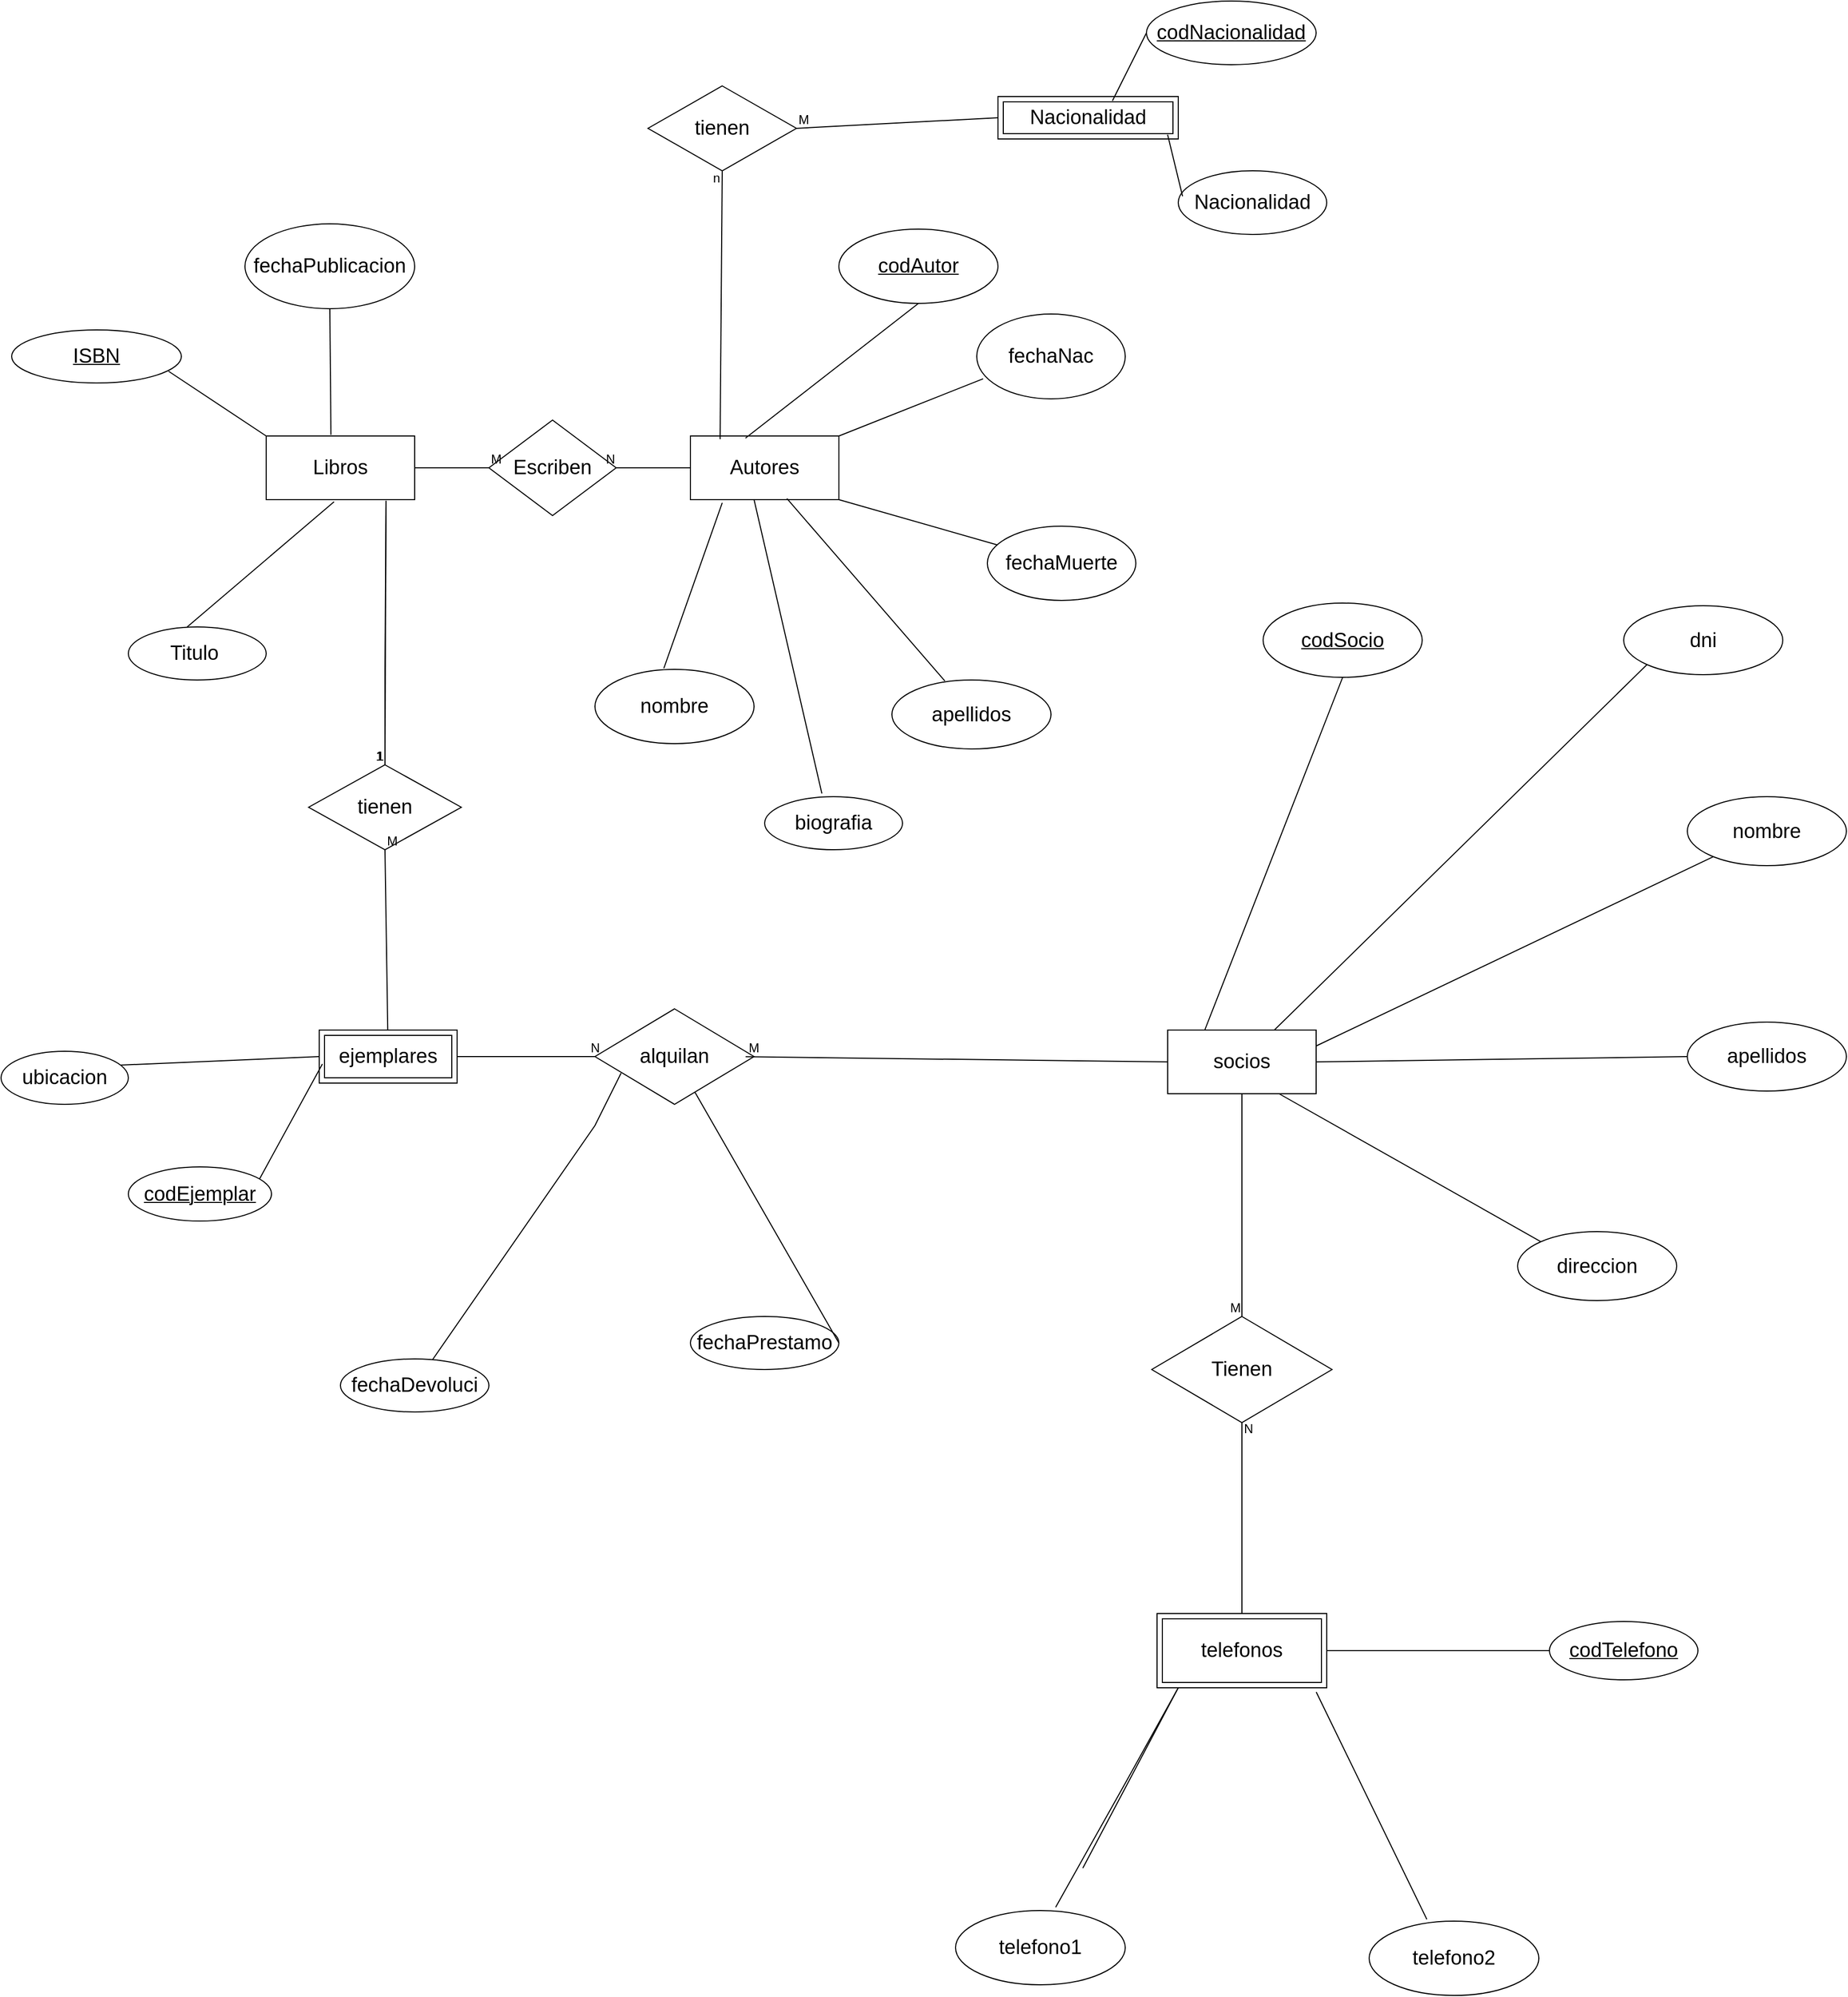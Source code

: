 <mxfile version="25.0.3">
  <diagram name="Página-1" id="U6rAgnEGUWr6FVdCBFBB">
    <mxGraphModel dx="1093" dy="927" grid="1" gridSize="10" guides="1" tooltips="1" connect="1" arrows="1" fold="1" page="1" pageScale="1" pageWidth="827" pageHeight="1169" math="0" shadow="0">
      <root>
        <mxCell id="0" />
        <mxCell id="1" parent="0" />
        <mxCell id="E2-PqrP5FAS56MEpSENr-1" value="Libros" style="whiteSpace=wrap;html=1;align=center;fontSize=19;" vertex="1" parent="1">
          <mxGeometry x="310" y="430" width="140" height="60" as="geometry" />
        </mxCell>
        <mxCell id="E2-PqrP5FAS56MEpSENr-3" value="Titulo&amp;nbsp;" style="ellipse;whiteSpace=wrap;html=1;align=center;fontSize=19;" vertex="1" parent="1">
          <mxGeometry x="180" y="610" width="130" height="50" as="geometry" />
        </mxCell>
        <mxCell id="E2-PqrP5FAS56MEpSENr-5" value="fechaPublicacion" style="ellipse;whiteSpace=wrap;html=1;align=center;fontSize=19;" vertex="1" parent="1">
          <mxGeometry x="290" y="230" width="160" height="80" as="geometry" />
        </mxCell>
        <mxCell id="E2-PqrP5FAS56MEpSENr-8" value="&lt;span style=&quot;font-size: 19px;&quot;&gt;ISBN&lt;/span&gt;" style="ellipse;whiteSpace=wrap;html=1;align=center;fontStyle=4;" vertex="1" parent="1">
          <mxGeometry x="70" y="330" width="160" height="50" as="geometry" />
        </mxCell>
        <mxCell id="E2-PqrP5FAS56MEpSENr-13" value="" style="endArrow=none;html=1;rounded=0;exitX=0.925;exitY=0.78;exitDx=0;exitDy=0;exitPerimeter=0;entryX=0;entryY=0;entryDx=0;entryDy=0;" edge="1" parent="1" source="E2-PqrP5FAS56MEpSENr-8" target="E2-PqrP5FAS56MEpSENr-1">
          <mxGeometry relative="1" as="geometry">
            <mxPoint x="300" y="500" as="sourcePoint" />
            <mxPoint x="460" y="500" as="targetPoint" />
          </mxGeometry>
        </mxCell>
        <mxCell id="E2-PqrP5FAS56MEpSENr-15" value="" style="endArrow=none;html=1;rounded=0;exitX=0.457;exitY=1.033;exitDx=0;exitDy=0;exitPerimeter=0;entryX=0.427;entryY=0;entryDx=0;entryDy=0;entryPerimeter=0;" edge="1" parent="1" source="E2-PqrP5FAS56MEpSENr-1" target="E2-PqrP5FAS56MEpSENr-3">
          <mxGeometry relative="1" as="geometry">
            <mxPoint x="380" y="615" as="sourcePoint" />
            <mxPoint x="540" y="615" as="targetPoint" />
          </mxGeometry>
        </mxCell>
        <mxCell id="E2-PqrP5FAS56MEpSENr-17" value="" style="endArrow=none;html=1;rounded=0;exitX=0.436;exitY=-0.017;exitDx=0;exitDy=0;exitPerimeter=0;entryX=0.5;entryY=1;entryDx=0;entryDy=0;" edge="1" parent="1" source="E2-PqrP5FAS56MEpSENr-1" target="E2-PqrP5FAS56MEpSENr-5">
          <mxGeometry relative="1" as="geometry">
            <mxPoint x="414" y="360" as="sourcePoint" />
            <mxPoint x="574" y="360" as="targetPoint" />
          </mxGeometry>
        </mxCell>
        <mxCell id="E2-PqrP5FAS56MEpSENr-18" value="&lt;font style=&quot;font-size: 19px;&quot;&gt;Autores&lt;/font&gt;" style="whiteSpace=wrap;html=1;align=center;" vertex="1" parent="1">
          <mxGeometry x="710" y="430" width="140" height="60" as="geometry" />
        </mxCell>
        <mxCell id="E2-PqrP5FAS56MEpSENr-19" value="codAutor" style="ellipse;whiteSpace=wrap;html=1;align=center;fontStyle=4;fontSize=19;" vertex="1" parent="1">
          <mxGeometry x="850" y="235" width="150" height="70" as="geometry" />
        </mxCell>
        <mxCell id="E2-PqrP5FAS56MEpSENr-20" value="nombre" style="ellipse;whiteSpace=wrap;html=1;align=center;fontSize=19;" vertex="1" parent="1">
          <mxGeometry x="620" y="650" width="150" height="70" as="geometry" />
        </mxCell>
        <mxCell id="E2-PqrP5FAS56MEpSENr-21" value="fechaMuerte" style="ellipse;whiteSpace=wrap;html=1;align=center;fontSize=19;" vertex="1" parent="1">
          <mxGeometry x="990" y="515" width="140" height="70" as="geometry" />
        </mxCell>
        <mxCell id="E2-PqrP5FAS56MEpSENr-22" value="fechaNac" style="ellipse;whiteSpace=wrap;html=1;align=center;fontSize=19;" vertex="1" parent="1">
          <mxGeometry x="980" y="315" width="140" height="80" as="geometry" />
        </mxCell>
        <mxCell id="E2-PqrP5FAS56MEpSENr-23" value="apellidos" style="ellipse;whiteSpace=wrap;html=1;align=center;fontSize=19;" vertex="1" parent="1">
          <mxGeometry x="900" y="660" width="150" height="65" as="geometry" />
        </mxCell>
        <mxCell id="E2-PqrP5FAS56MEpSENr-24" value="" style="endArrow=none;html=1;rounded=0;exitX=0.371;exitY=0.033;exitDx=0;exitDy=0;exitPerimeter=0;entryX=0.5;entryY=1;entryDx=0;entryDy=0;" edge="1" parent="1" source="E2-PqrP5FAS56MEpSENr-18" target="E2-PqrP5FAS56MEpSENr-19">
          <mxGeometry relative="1" as="geometry">
            <mxPoint x="770" y="500" as="sourcePoint" />
            <mxPoint x="930" y="500" as="targetPoint" />
          </mxGeometry>
        </mxCell>
        <mxCell id="E2-PqrP5FAS56MEpSENr-27" value="" style="endArrow=none;html=1;rounded=0;exitX=0.433;exitY=-0.014;exitDx=0;exitDy=0;exitPerimeter=0;" edge="1" parent="1" source="E2-PqrP5FAS56MEpSENr-20">
          <mxGeometry relative="1" as="geometry">
            <mxPoint x="667" y="584" as="sourcePoint" />
            <mxPoint x="740" y="493" as="targetPoint" />
            <Array as="points" />
          </mxGeometry>
        </mxCell>
        <mxCell id="E2-PqrP5FAS56MEpSENr-29" value="" style="endArrow=none;html=1;rounded=0;entryX=0.333;entryY=0.015;entryDx=0;entryDy=0;entryPerimeter=0;exitX=0.65;exitY=0.983;exitDx=0;exitDy=0;exitPerimeter=0;" edge="1" parent="1" source="E2-PqrP5FAS56MEpSENr-18" target="E2-PqrP5FAS56MEpSENr-23">
          <mxGeometry relative="1" as="geometry">
            <mxPoint x="770" y="614.5" as="sourcePoint" />
            <mxPoint x="930" y="614.5" as="targetPoint" />
            <Array as="points" />
          </mxGeometry>
        </mxCell>
        <mxCell id="E2-PqrP5FAS56MEpSENr-31" value="" style="endArrow=none;html=1;rounded=0;entryX=1;entryY=0;entryDx=0;entryDy=0;exitX=0.043;exitY=0.763;exitDx=0;exitDy=0;exitPerimeter=0;" edge="1" parent="1" source="E2-PqrP5FAS56MEpSENr-22" target="E2-PqrP5FAS56MEpSENr-18">
          <mxGeometry relative="1" as="geometry">
            <mxPoint x="986" y="376" as="sourcePoint" />
            <mxPoint x="850" y="430" as="targetPoint" />
            <Array as="points" />
          </mxGeometry>
        </mxCell>
        <mxCell id="E2-PqrP5FAS56MEpSENr-33" value="" style="endArrow=none;html=1;rounded=0;exitX=1;exitY=1;exitDx=0;exitDy=0;" edge="1" parent="1" source="E2-PqrP5FAS56MEpSENr-18" target="E2-PqrP5FAS56MEpSENr-21">
          <mxGeometry relative="1" as="geometry">
            <mxPoint x="770" y="500" as="sourcePoint" />
            <mxPoint x="930" y="500" as="targetPoint" />
          </mxGeometry>
        </mxCell>
        <mxCell id="E2-PqrP5FAS56MEpSENr-34" value="&lt;div&gt;&lt;font style=&quot;font-size: 19px;&quot;&gt;tienen&lt;/font&gt;&lt;/div&gt;" style="shape=rhombus;perimeter=rhombusPerimeter;whiteSpace=wrap;html=1;align=center;" vertex="1" parent="1">
          <mxGeometry x="670" y="100" width="140" height="80" as="geometry" />
        </mxCell>
        <mxCell id="E2-PqrP5FAS56MEpSENr-36" value="&lt;font style=&quot;font-size: 19px;&quot;&gt;Nacionalidad&lt;/font&gt;" style="shape=ext;margin=3;double=1;whiteSpace=wrap;html=1;align=center;" vertex="1" parent="1">
          <mxGeometry x="1000" y="110" width="170" height="40" as="geometry" />
        </mxCell>
        <mxCell id="E2-PqrP5FAS56MEpSENr-37" value="codNacionalidad" style="ellipse;whiteSpace=wrap;html=1;align=center;fontStyle=4;fontSize=19;" vertex="1" parent="1">
          <mxGeometry x="1140" y="20" width="160" height="60" as="geometry" />
        </mxCell>
        <mxCell id="E2-PqrP5FAS56MEpSENr-38" value="Nacionalidad" style="ellipse;whiteSpace=wrap;html=1;align=center;fontSize=19;" vertex="1" parent="1">
          <mxGeometry x="1170" y="180" width="140" height="60" as="geometry" />
        </mxCell>
        <mxCell id="E2-PqrP5FAS56MEpSENr-39" value="" style="endArrow=none;html=1;rounded=0;entryX=0.029;entryY=0.4;entryDx=0;entryDy=0;entryPerimeter=0;exitX=0.941;exitY=0.9;exitDx=0;exitDy=0;exitPerimeter=0;" edge="1" parent="1" source="E2-PqrP5FAS56MEpSENr-36" target="E2-PqrP5FAS56MEpSENr-38">
          <mxGeometry relative="1" as="geometry">
            <mxPoint x="770" y="390" as="sourcePoint" />
            <mxPoint x="930" y="390" as="targetPoint" />
          </mxGeometry>
        </mxCell>
        <mxCell id="E2-PqrP5FAS56MEpSENr-40" value="" style="endArrow=none;html=1;rounded=0;entryX=0;entryY=0.5;entryDx=0;entryDy=0;exitX=0.635;exitY=0.1;exitDx=0;exitDy=0;exitPerimeter=0;" edge="1" parent="1" source="E2-PqrP5FAS56MEpSENr-36" target="E2-PqrP5FAS56MEpSENr-37">
          <mxGeometry relative="1" as="geometry">
            <mxPoint x="770" y="390" as="sourcePoint" />
            <mxPoint x="930" y="390" as="targetPoint" />
          </mxGeometry>
        </mxCell>
        <mxCell id="E2-PqrP5FAS56MEpSENr-41" value="" style="endArrow=none;html=1;rounded=0;entryX=0.5;entryY=1;entryDx=0;entryDy=0;exitX=0.2;exitY=0.05;exitDx=0;exitDy=0;exitPerimeter=0;" edge="1" parent="1" source="E2-PqrP5FAS56MEpSENr-18" target="E2-PqrP5FAS56MEpSENr-34">
          <mxGeometry relative="1" as="geometry">
            <mxPoint x="770" y="390" as="sourcePoint" />
            <mxPoint x="930" y="390" as="targetPoint" />
          </mxGeometry>
        </mxCell>
        <mxCell id="E2-PqrP5FAS56MEpSENr-42" value="n" style="resizable=0;html=1;whiteSpace=wrap;align=right;verticalAlign=bottom;" connectable="0" vertex="1" parent="E2-PqrP5FAS56MEpSENr-41">
          <mxGeometry x="1" relative="1" as="geometry">
            <mxPoint y="15" as="offset" />
          </mxGeometry>
        </mxCell>
        <mxCell id="E2-PqrP5FAS56MEpSENr-43" value="" style="endArrow=none;html=1;rounded=0;exitX=1;exitY=0.5;exitDx=0;exitDy=0;entryX=0;entryY=0.5;entryDx=0;entryDy=0;" edge="1" parent="1" source="E2-PqrP5FAS56MEpSENr-34" target="E2-PqrP5FAS56MEpSENr-36">
          <mxGeometry relative="1" as="geometry">
            <mxPoint x="770" y="390" as="sourcePoint" />
            <mxPoint x="930" y="390" as="targetPoint" />
          </mxGeometry>
        </mxCell>
        <mxCell id="E2-PqrP5FAS56MEpSENr-44" value="M" style="resizable=0;html=1;whiteSpace=wrap;align=left;verticalAlign=bottom;" connectable="0" vertex="1" parent="E2-PqrP5FAS56MEpSENr-43">
          <mxGeometry x="-1" relative="1" as="geometry" />
        </mxCell>
        <mxCell id="E2-PqrP5FAS56MEpSENr-45" value="" style="resizable=0;html=1;whiteSpace=wrap;align=right;verticalAlign=bottom;" connectable="0" vertex="1" parent="E2-PqrP5FAS56MEpSENr-43">
          <mxGeometry x="1" relative="1" as="geometry" />
        </mxCell>
        <mxCell id="E2-PqrP5FAS56MEpSENr-47" value="biografia" style="ellipse;whiteSpace=wrap;html=1;align=center;fontSize=19;" vertex="1" parent="1">
          <mxGeometry x="780" y="770" width="130" height="50" as="geometry" />
        </mxCell>
        <mxCell id="E2-PqrP5FAS56MEpSENr-49" value="" style="endArrow=none;html=1;rounded=0;entryX=0.415;entryY=-0.06;entryDx=0;entryDy=0;entryPerimeter=0;" edge="1" parent="1" target="E2-PqrP5FAS56MEpSENr-47">
          <mxGeometry relative="1" as="geometry">
            <mxPoint x="770" y="490" as="sourcePoint" />
            <mxPoint x="930" y="490" as="targetPoint" />
          </mxGeometry>
        </mxCell>
        <mxCell id="E2-PqrP5FAS56MEpSENr-51" value="&lt;span style=&quot;font-size: 19px;&quot;&gt;tienen&lt;/span&gt;" style="shape=rhombus;perimeter=rhombusPerimeter;whiteSpace=wrap;html=1;align=center;" vertex="1" parent="1">
          <mxGeometry x="350" y="740" width="144" height="80" as="geometry" />
        </mxCell>
        <mxCell id="E2-PqrP5FAS56MEpSENr-53" value="" style="endArrow=none;html=1;rounded=0;entryX=0.5;entryY=0;entryDx=0;entryDy=0;exitX=0.807;exitY=1.017;exitDx=0;exitDy=0;exitPerimeter=0;" edge="1" parent="1" source="E2-PqrP5FAS56MEpSENr-1" target="E2-PqrP5FAS56MEpSENr-51">
          <mxGeometry relative="1" as="geometry">
            <mxPoint x="240" y="590" as="sourcePoint" />
            <mxPoint x="400" y="590" as="targetPoint" />
          </mxGeometry>
        </mxCell>
        <mxCell id="E2-PqrP5FAS56MEpSENr-54" value="1" style="resizable=0;html=1;whiteSpace=wrap;align=right;verticalAlign=bottom;" connectable="0" vertex="1" parent="E2-PqrP5FAS56MEpSENr-53">
          <mxGeometry x="1" relative="1" as="geometry" />
        </mxCell>
        <mxCell id="E2-PqrP5FAS56MEpSENr-55" value="" style="endArrow=none;html=1;rounded=0;exitX=0.5;exitY=1;exitDx=0;exitDy=0;" edge="1" parent="1" source="E2-PqrP5FAS56MEpSENr-51" target="E2-PqrP5FAS56MEpSENr-58">
          <mxGeometry relative="1" as="geometry">
            <mxPoint x="240" y="590" as="sourcePoint" />
            <mxPoint x="422" y="950" as="targetPoint" />
          </mxGeometry>
        </mxCell>
        <mxCell id="E2-PqrP5FAS56MEpSENr-56" value="M" style="resizable=0;html=1;whiteSpace=wrap;align=left;verticalAlign=bottom;" connectable="0" vertex="1" parent="E2-PqrP5FAS56MEpSENr-55">
          <mxGeometry x="-1" relative="1" as="geometry" />
        </mxCell>
        <mxCell id="E2-PqrP5FAS56MEpSENr-116" style="edgeStyle=orthogonalEdgeStyle;rounded=0;orthogonalLoop=1;jettySize=auto;html=1;exitX=0;exitY=0.25;exitDx=0;exitDy=0;" edge="1" parent="1" source="E2-PqrP5FAS56MEpSENr-58">
          <mxGeometry relative="1" as="geometry">
            <mxPoint x="359.941" y="1002.412" as="targetPoint" />
          </mxGeometry>
        </mxCell>
        <mxCell id="E2-PqrP5FAS56MEpSENr-58" value="&lt;span style=&quot;font-size: 19px;&quot;&gt;ejemplares&lt;/span&gt;" style="shape=ext;margin=3;double=1;whiteSpace=wrap;html=1;align=center;" vertex="1" parent="1">
          <mxGeometry x="360" y="990" width="130" height="50" as="geometry" />
        </mxCell>
        <mxCell id="E2-PqrP5FAS56MEpSENr-61" value="&lt;span style=&quot;font-size: 19px;&quot;&gt;codEjemplar&lt;/span&gt;" style="ellipse;whiteSpace=wrap;html=1;align=center;fontStyle=4;" vertex="1" parent="1">
          <mxGeometry x="180" y="1119" width="135" height="51" as="geometry" />
        </mxCell>
        <mxCell id="E2-PqrP5FAS56MEpSENr-62" value="" style="endArrow=none;html=1;rounded=0;exitX=0.917;exitY=0.22;exitDx=0;exitDy=0;exitPerimeter=0;entryX=0.023;entryY=0.64;entryDx=0;entryDy=0;entryPerimeter=0;" edge="1" parent="1" source="E2-PqrP5FAS56MEpSENr-61" target="E2-PqrP5FAS56MEpSENr-58">
          <mxGeometry relative="1" as="geometry">
            <mxPoint x="240" y="880" as="sourcePoint" />
            <mxPoint x="400" y="880" as="targetPoint" />
          </mxGeometry>
        </mxCell>
        <mxCell id="E2-PqrP5FAS56MEpSENr-63" value="fechaDevoluci" style="ellipse;whiteSpace=wrap;html=1;align=center;fontSize=19;" vertex="1" parent="1">
          <mxGeometry x="380" y="1300" width="140" height="50" as="geometry" />
        </mxCell>
        <mxCell id="E2-PqrP5FAS56MEpSENr-64" value="fechaPrestamo" style="ellipse;whiteSpace=wrap;html=1;align=center;fontSize=19;" vertex="1" parent="1">
          <mxGeometry x="710" y="1260" width="140" height="50" as="geometry" />
        </mxCell>
        <mxCell id="E2-PqrP5FAS56MEpSENr-65" value="ubicacion" style="ellipse;whiteSpace=wrap;html=1;align=center;fontSize=19;" vertex="1" parent="1">
          <mxGeometry x="60" y="1010" width="120" height="50" as="geometry" />
        </mxCell>
        <mxCell id="E2-PqrP5FAS56MEpSENr-66" value="" style="endArrow=none;html=1;rounded=0;entryX=0.164;entryY=0.674;entryDx=0;entryDy=0;entryPerimeter=0;" edge="1" parent="1" source="E2-PqrP5FAS56MEpSENr-63" target="E2-PqrP5FAS56MEpSENr-69">
          <mxGeometry relative="1" as="geometry">
            <mxPoint x="240" y="780" as="sourcePoint" />
            <mxPoint x="400" y="780" as="targetPoint" />
            <Array as="points">
              <mxPoint x="620" y="1080" />
            </Array>
          </mxGeometry>
        </mxCell>
        <mxCell id="E2-PqrP5FAS56MEpSENr-67" value="" style="endArrow=none;html=1;rounded=0;exitX=1;exitY=0.5;exitDx=0;exitDy=0;" edge="1" parent="1" source="E2-PqrP5FAS56MEpSENr-64" target="E2-PqrP5FAS56MEpSENr-69">
          <mxGeometry relative="1" as="geometry">
            <mxPoint x="240" y="780" as="sourcePoint" />
            <mxPoint x="400" y="780" as="targetPoint" />
          </mxGeometry>
        </mxCell>
        <mxCell id="E2-PqrP5FAS56MEpSENr-68" value="" style="endArrow=none;html=1;rounded=0;exitX=0.942;exitY=0.26;exitDx=0;exitDy=0;exitPerimeter=0;entryX=0;entryY=0.5;entryDx=0;entryDy=0;" edge="1" parent="1" source="E2-PqrP5FAS56MEpSENr-65" target="E2-PqrP5FAS56MEpSENr-58">
          <mxGeometry relative="1" as="geometry">
            <mxPoint x="240" y="780" as="sourcePoint" />
            <mxPoint x="400" y="780" as="targetPoint" />
          </mxGeometry>
        </mxCell>
        <mxCell id="E2-PqrP5FAS56MEpSENr-69" value="&lt;span style=&quot;font-size: 19px;&quot;&gt;alquilan&lt;/span&gt;" style="shape=rhombus;perimeter=rhombusPerimeter;whiteSpace=wrap;html=1;align=center;" vertex="1" parent="1">
          <mxGeometry x="620" y="970" width="150" height="90" as="geometry" />
        </mxCell>
        <mxCell id="E2-PqrP5FAS56MEpSENr-70" value="" style="endArrow=none;html=1;rounded=0;exitX=0;exitY=0.5;exitDx=0;exitDy=0;entryX=1;entryY=0.5;entryDx=0;entryDy=0;" edge="1" parent="1" source="E2-PqrP5FAS56MEpSENr-69" target="E2-PqrP5FAS56MEpSENr-58">
          <mxGeometry relative="1" as="geometry">
            <mxPoint x="520" y="810" as="sourcePoint" />
            <mxPoint x="523" y="980" as="targetPoint" />
          </mxGeometry>
        </mxCell>
        <mxCell id="E2-PqrP5FAS56MEpSENr-71" value="N" style="resizable=0;html=1;whiteSpace=wrap;align=left;verticalAlign=bottom;" connectable="0" vertex="1" parent="E2-PqrP5FAS56MEpSENr-70">
          <mxGeometry x="-1" relative="1" as="geometry">
            <mxPoint x="-6" as="offset" />
          </mxGeometry>
        </mxCell>
        <mxCell id="E2-PqrP5FAS56MEpSENr-72" value="" style="endArrow=none;html=1;rounded=0;entryX=0.5;entryY=0;entryDx=0;entryDy=0;exitX=0.807;exitY=1.017;exitDx=0;exitDy=0;exitPerimeter=0;" edge="1" parent="1" source="E2-PqrP5FAS56MEpSENr-1" target="E2-PqrP5FAS56MEpSENr-51">
          <mxGeometry relative="1" as="geometry">
            <mxPoint x="423" y="491" as="sourcePoint" />
            <mxPoint x="422" y="740" as="targetPoint" />
            <Array as="points">
              <mxPoint x="422" y="650" />
            </Array>
          </mxGeometry>
        </mxCell>
        <mxCell id="E2-PqrP5FAS56MEpSENr-73" value="1" style="resizable=0;html=1;whiteSpace=wrap;align=right;verticalAlign=bottom;" connectable="0" vertex="1" parent="E2-PqrP5FAS56MEpSENr-72">
          <mxGeometry x="1" relative="1" as="geometry" />
        </mxCell>
        <mxCell id="E2-PqrP5FAS56MEpSENr-76" value="" style="endArrow=none;html=1;rounded=0;entryX=0.947;entryY=0.502;entryDx=0;entryDy=0;entryPerimeter=0;" edge="1" parent="1" target="E2-PqrP5FAS56MEpSENr-69">
          <mxGeometry relative="1" as="geometry">
            <mxPoint x="1160" y="1020" as="sourcePoint" />
            <mxPoint x="974.47" y="1139.49" as="targetPoint" />
            <Array as="points" />
          </mxGeometry>
        </mxCell>
        <mxCell id="E2-PqrP5FAS56MEpSENr-77" value="M" style="resizable=0;html=1;whiteSpace=wrap;align=right;verticalAlign=bottom;" connectable="0" vertex="1" parent="E2-PqrP5FAS56MEpSENr-76">
          <mxGeometry x="1" relative="1" as="geometry">
            <mxPoint x="14" as="offset" />
          </mxGeometry>
        </mxCell>
        <mxCell id="E2-PqrP5FAS56MEpSENr-79" value="&lt;span style=&quot;font-size: 19px;&quot;&gt;socios&lt;/span&gt;" style="whiteSpace=wrap;html=1;align=center;" vertex="1" parent="1">
          <mxGeometry x="1160" y="990" width="140" height="60" as="geometry" />
        </mxCell>
        <mxCell id="E2-PqrP5FAS56MEpSENr-80" value="codSocio" style="ellipse;whiteSpace=wrap;html=1;align=center;fontStyle=4;fontSize=19;" vertex="1" parent="1">
          <mxGeometry x="1250" y="587.5" width="150" height="70" as="geometry" />
        </mxCell>
        <mxCell id="E2-PqrP5FAS56MEpSENr-81" value="direccion" style="ellipse;whiteSpace=wrap;html=1;align=center;fontSize=19;" vertex="1" parent="1">
          <mxGeometry x="1490" y="1180" width="150" height="65" as="geometry" />
        </mxCell>
        <mxCell id="E2-PqrP5FAS56MEpSENr-83" value="apellidos" style="ellipse;whiteSpace=wrap;html=1;align=center;fontSize=19;" vertex="1" parent="1">
          <mxGeometry x="1650" y="982.5" width="150" height="65" as="geometry" />
        </mxCell>
        <mxCell id="E2-PqrP5FAS56MEpSENr-84" value="dni" style="ellipse;whiteSpace=wrap;html=1;align=center;fontSize=19;" vertex="1" parent="1">
          <mxGeometry x="1590" y="590" width="150" height="65" as="geometry" />
        </mxCell>
        <mxCell id="E2-PqrP5FAS56MEpSENr-86" value="nombre" style="ellipse;whiteSpace=wrap;html=1;align=center;fontSize=19;" vertex="1" parent="1">
          <mxGeometry x="1650" y="770" width="150" height="65" as="geometry" />
        </mxCell>
        <mxCell id="E2-PqrP5FAS56MEpSENr-88" value="" style="endArrow=none;html=1;rounded=0;entryX=0;entryY=0;entryDx=0;entryDy=0;exitX=0.75;exitY=1;exitDx=0;exitDy=0;" edge="1" parent="1" source="E2-PqrP5FAS56MEpSENr-79" target="E2-PqrP5FAS56MEpSENr-81">
          <mxGeometry relative="1" as="geometry">
            <mxPoint x="1070" y="1150" as="sourcePoint" />
            <mxPoint x="1230" y="1150" as="targetPoint" />
          </mxGeometry>
        </mxCell>
        <mxCell id="E2-PqrP5FAS56MEpSENr-89" value="" style="endArrow=none;html=1;rounded=0;exitX=1;exitY=0.25;exitDx=0;exitDy=0;" edge="1" parent="1" source="E2-PqrP5FAS56MEpSENr-79" target="E2-PqrP5FAS56MEpSENr-86">
          <mxGeometry relative="1" as="geometry">
            <mxPoint x="1320" y="1100" as="sourcePoint" />
            <mxPoint x="1480" y="1100" as="targetPoint" />
          </mxGeometry>
        </mxCell>
        <mxCell id="E2-PqrP5FAS56MEpSENr-90" value="" style="endArrow=none;html=1;rounded=0;exitX=0;exitY=1;exitDx=0;exitDy=0;" edge="1" parent="1" source="E2-PqrP5FAS56MEpSENr-84" target="E2-PqrP5FAS56MEpSENr-79">
          <mxGeometry relative="1" as="geometry">
            <mxPoint x="1550" y="1100" as="sourcePoint" />
            <mxPoint x="1710" y="1100" as="targetPoint" />
          </mxGeometry>
        </mxCell>
        <mxCell id="E2-PqrP5FAS56MEpSENr-91" value="" style="endArrow=none;html=1;rounded=0;exitX=1;exitY=0.5;exitDx=0;exitDy=0;entryX=0;entryY=0.5;entryDx=0;entryDy=0;" edge="1" parent="1" source="E2-PqrP5FAS56MEpSENr-79" target="E2-PqrP5FAS56MEpSENr-83">
          <mxGeometry relative="1" as="geometry">
            <mxPoint x="1300" y="1150" as="sourcePoint" />
            <mxPoint x="1460" y="1150" as="targetPoint" />
          </mxGeometry>
        </mxCell>
        <mxCell id="E2-PqrP5FAS56MEpSENr-95" value="" style="endArrow=none;html=1;rounded=0;exitX=0.5;exitY=1;exitDx=0;exitDy=0;entryX=0.25;entryY=0;entryDx=0;entryDy=0;" edge="1" parent="1" source="E2-PqrP5FAS56MEpSENr-80" target="E2-PqrP5FAS56MEpSENr-79">
          <mxGeometry relative="1" as="geometry">
            <mxPoint x="840" y="1080" as="sourcePoint" />
            <mxPoint x="1000" y="1080" as="targetPoint" />
          </mxGeometry>
        </mxCell>
        <mxCell id="E2-PqrP5FAS56MEpSENr-96" value="&lt;font style=&quot;font-size: 19px;&quot;&gt;Escriben&lt;/font&gt;" style="shape=rhombus;perimeter=rhombusPerimeter;whiteSpace=wrap;html=1;align=center;" vertex="1" parent="1">
          <mxGeometry x="520" y="415" width="120" height="90" as="geometry" />
        </mxCell>
        <mxCell id="E2-PqrP5FAS56MEpSENr-97" value="" style="endArrow=none;html=1;rounded=0;exitX=0;exitY=0.5;exitDx=0;exitDy=0;entryX=1;entryY=0.5;entryDx=0;entryDy=0;" edge="1" parent="1" source="E2-PqrP5FAS56MEpSENr-96" target="E2-PqrP5FAS56MEpSENr-1">
          <mxGeometry relative="1" as="geometry">
            <mxPoint x="487.38" y="812.5" as="sourcePoint" />
            <mxPoint x="490.38" y="982.5" as="targetPoint" />
          </mxGeometry>
        </mxCell>
        <mxCell id="E2-PqrP5FAS56MEpSENr-98" value="M" style="resizable=0;html=1;whiteSpace=wrap;align=left;verticalAlign=bottom;" connectable="0" vertex="1" parent="E2-PqrP5FAS56MEpSENr-97">
          <mxGeometry x="-1" relative="1" as="geometry" />
        </mxCell>
        <mxCell id="E2-PqrP5FAS56MEpSENr-99" value="" style="endArrow=none;html=1;rounded=0;entryX=1;entryY=0.5;entryDx=0;entryDy=0;" edge="1" parent="1" source="E2-PqrP5FAS56MEpSENr-18" target="E2-PqrP5FAS56MEpSENr-96">
          <mxGeometry relative="1" as="geometry">
            <mxPoint x="550" y="790" as="sourcePoint" />
            <mxPoint x="710" y="790" as="targetPoint" />
          </mxGeometry>
        </mxCell>
        <mxCell id="E2-PqrP5FAS56MEpSENr-100" value="N" style="resizable=0;html=1;whiteSpace=wrap;align=right;verticalAlign=bottom;" connectable="0" vertex="1" parent="E2-PqrP5FAS56MEpSENr-99">
          <mxGeometry x="1" relative="1" as="geometry" />
        </mxCell>
        <mxCell id="E2-PqrP5FAS56MEpSENr-102" value="&lt;font style=&quot;font-size: 19px;&quot;&gt;Tienen&lt;/font&gt;" style="shape=rhombus;perimeter=rhombusPerimeter;whiteSpace=wrap;html=1;align=center;" vertex="1" parent="1">
          <mxGeometry x="1145" y="1260" width="170" height="100" as="geometry" />
        </mxCell>
        <mxCell id="E2-PqrP5FAS56MEpSENr-103" value="" style="endArrow=none;html=1;rounded=0;entryX=0.5;entryY=0;entryDx=0;entryDy=0;exitX=0.5;exitY=1;exitDx=0;exitDy=0;" edge="1" parent="1" source="E2-PqrP5FAS56MEpSENr-79" target="E2-PqrP5FAS56MEpSENr-102">
          <mxGeometry relative="1" as="geometry">
            <mxPoint x="1160" y="1144.82" as="sourcePoint" />
            <mxPoint x="762" y="1139.82" as="targetPoint" />
            <Array as="points" />
          </mxGeometry>
        </mxCell>
        <mxCell id="E2-PqrP5FAS56MEpSENr-104" value="M" style="resizable=0;html=1;whiteSpace=wrap;align=right;verticalAlign=bottom;" connectable="0" vertex="1" parent="E2-PqrP5FAS56MEpSENr-103">
          <mxGeometry x="1" relative="1" as="geometry" />
        </mxCell>
        <mxCell id="E2-PqrP5FAS56MEpSENr-105" value="" style="endArrow=none;html=1;rounded=0;exitX=0.5;exitY=1;exitDx=0;exitDy=0;" edge="1" parent="1" source="E2-PqrP5FAS56MEpSENr-102" target="E2-PqrP5FAS56MEpSENr-107">
          <mxGeometry relative="1" as="geometry">
            <mxPoint x="1030" y="1590" as="sourcePoint" />
            <mxPoint x="1230" y="1560" as="targetPoint" />
          </mxGeometry>
        </mxCell>
        <mxCell id="E2-PqrP5FAS56MEpSENr-106" value="N" style="resizable=0;html=1;whiteSpace=wrap;align=left;verticalAlign=bottom;" connectable="0" vertex="1" parent="E2-PqrP5FAS56MEpSENr-105">
          <mxGeometry x="-1" relative="1" as="geometry">
            <mxPoint y="14" as="offset" />
          </mxGeometry>
        </mxCell>
        <mxCell id="E2-PqrP5FAS56MEpSENr-107" value="&lt;span style=&quot;font-size: 19px;&quot;&gt;telefonos&lt;/span&gt;" style="shape=ext;margin=3;double=1;whiteSpace=wrap;html=1;align=center;" vertex="1" parent="1">
          <mxGeometry x="1150" y="1540" width="160" height="70" as="geometry" />
        </mxCell>
        <mxCell id="E2-PqrP5FAS56MEpSENr-108" value="" style="endArrow=none;html=1;rounded=0;exitX=0.125;exitY=1;exitDx=0;exitDy=0;exitPerimeter=0;" edge="1" parent="1" source="E2-PqrP5FAS56MEpSENr-107">
          <mxGeometry relative="1" as="geometry">
            <mxPoint x="1170" y="1600" as="sourcePoint" />
            <mxPoint x="1080" y="1780" as="targetPoint" />
          </mxGeometry>
        </mxCell>
        <mxCell id="E2-PqrP5FAS56MEpSENr-109" value="" style="endArrow=none;html=1;rounded=0;exitX=0.125;exitY=1;exitDx=0;exitDy=0;exitPerimeter=0;entryX=0.59;entryY=-0.045;entryDx=0;entryDy=0;entryPerimeter=0;" edge="1" parent="1" source="E2-PqrP5FAS56MEpSENr-107" target="E2-PqrP5FAS56MEpSENr-112">
          <mxGeometry relative="1" as="geometry">
            <mxPoint x="1170" y="1610" as="sourcePoint" />
            <mxPoint x="1080" y="1780" as="targetPoint" />
            <Array as="points">
              <mxPoint x="1120" y="1700" />
            </Array>
          </mxGeometry>
        </mxCell>
        <mxCell id="E2-PqrP5FAS56MEpSENr-111" value="" style="endArrow=none;html=1;rounded=0;entryX=0.938;entryY=1.057;entryDx=0;entryDy=0;entryPerimeter=0;exitX=0.34;exitY=-0.024;exitDx=0;exitDy=0;exitPerimeter=0;" edge="1" parent="1" source="E2-PqrP5FAS56MEpSENr-113" target="E2-PqrP5FAS56MEpSENr-107">
          <mxGeometry relative="1" as="geometry">
            <mxPoint x="1380" y="1790" as="sourcePoint" />
            <mxPoint x="1330" y="1600" as="targetPoint" />
          </mxGeometry>
        </mxCell>
        <mxCell id="E2-PqrP5FAS56MEpSENr-112" value="&lt;span style=&quot;font-size: 19px;&quot;&gt;telefono1&lt;/span&gt;" style="ellipse;whiteSpace=wrap;html=1;align=center;" vertex="1" parent="1">
          <mxGeometry x="960" y="1820" width="160" height="70" as="geometry" />
        </mxCell>
        <mxCell id="E2-PqrP5FAS56MEpSENr-113" value="&lt;span style=&quot;font-size: 19px;&quot;&gt;telefono2&lt;/span&gt;" style="ellipse;whiteSpace=wrap;html=1;align=center;" vertex="1" parent="1">
          <mxGeometry x="1350" y="1830" width="160" height="70" as="geometry" />
        </mxCell>
        <mxCell id="E2-PqrP5FAS56MEpSENr-114" value="&lt;span style=&quot;font-size: 19px;&quot;&gt;codTelefono&lt;/span&gt;" style="ellipse;whiteSpace=wrap;html=1;align=center;fontStyle=4;" vertex="1" parent="1">
          <mxGeometry x="1520" y="1547.5" width="140" height="55" as="geometry" />
        </mxCell>
        <mxCell id="E2-PqrP5FAS56MEpSENr-115" value="" style="endArrow=none;html=1;rounded=0;entryX=1;entryY=0.5;entryDx=0;entryDy=0;exitX=0;exitY=0.5;exitDx=0;exitDy=0;" edge="1" parent="1" source="E2-PqrP5FAS56MEpSENr-114" target="E2-PqrP5FAS56MEpSENr-107">
          <mxGeometry relative="1" as="geometry">
            <mxPoint x="1481.76" y="1753.01" as="sourcePoint" />
            <mxPoint x="1377.76" y="1539.01" as="targetPoint" />
          </mxGeometry>
        </mxCell>
      </root>
    </mxGraphModel>
  </diagram>
</mxfile>
